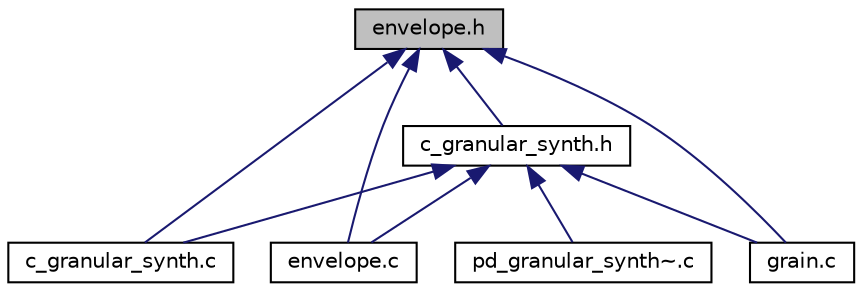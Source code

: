digraph "envelope.h"
{
 // LATEX_PDF_SIZE
  edge [fontname="Helvetica",fontsize="10",labelfontname="Helvetica",labelfontsize="10"];
  node [fontname="Helvetica",fontsize="10",shape=record];
  Node1 [label="envelope.h",height=0.2,width=0.4,color="black", fillcolor="grey75", style="filled", fontcolor="black",tooltip="header file of envelope.c file"];
  Node1 -> Node2 [dir="back",color="midnightblue",fontsize="10",style="solid"];
  Node2 [label="c_granular_synth.h",height=0.2,width=0.4,color="black", fillcolor="white", style="filled",URL="$c__granular__synth_8h.html",tooltip="header file of granular_synth.c file"];
  Node2 -> Node3 [dir="back",color="midnightblue",fontsize="10",style="solid"];
  Node3 [label="c_granular_synth.c",height=0.2,width=0.4,color="black", fillcolor="white", style="filled",URL="$c__granular__synth_8c.html",tooltip="main file of the synthesizer's implementation"];
  Node2 -> Node4 [dir="back",color="midnightblue",fontsize="10",style="solid"];
  Node4 [label="envelope.c",height=0.2,width=0.4,color="black", fillcolor="white", style="filled",URL="$envelope_8c.html",tooltip="handles envelope generation"];
  Node2 -> Node5 [dir="back",color="midnightblue",fontsize="10",style="solid"];
  Node5 [label="grain.c",height=0.2,width=0.4,color="black", fillcolor="white", style="filled",URL="$grain_8c.html",tooltip="handles grain creation"];
  Node2 -> Node6 [dir="back",color="midnightblue",fontsize="10",style="solid"];
  Node6 [label="pd_granular_synth~.c",height=0.2,width=0.4,color="black", fillcolor="white", style="filled",URL="$pd__granular__synth~_8c_source.html",tooltip=" "];
  Node1 -> Node3 [dir="back",color="midnightblue",fontsize="10",style="solid"];
  Node1 -> Node4 [dir="back",color="midnightblue",fontsize="10",style="solid"];
  Node1 -> Node5 [dir="back",color="midnightblue",fontsize="10",style="solid"];
}

